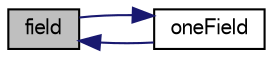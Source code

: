 digraph "field"
{
  bgcolor="transparent";
  edge [fontname="FreeSans",fontsize="10",labelfontname="FreeSans",labelfontsize="10"];
  node [fontname="FreeSans",fontsize="10",shape=record];
  rankdir="LR";
  Node12 [label="field",height=0.2,width=0.4,color="black", fillcolor="grey75", style="filled", fontcolor="black"];
  Node12 -> Node13 [dir="back",color="midnightblue",fontsize="10",style="solid",fontname="FreeSans"];
  Node13 [label="oneField",height=0.2,width=0.4,color="black",URL="$a26502.html#a09ffc7ca4963a6ab79d4d69803656c6c",tooltip="Construct null. "];
  Node13 -> Node12 [dir="back",color="midnightblue",fontsize="10",style="solid",fontname="FreeSans"];
}
